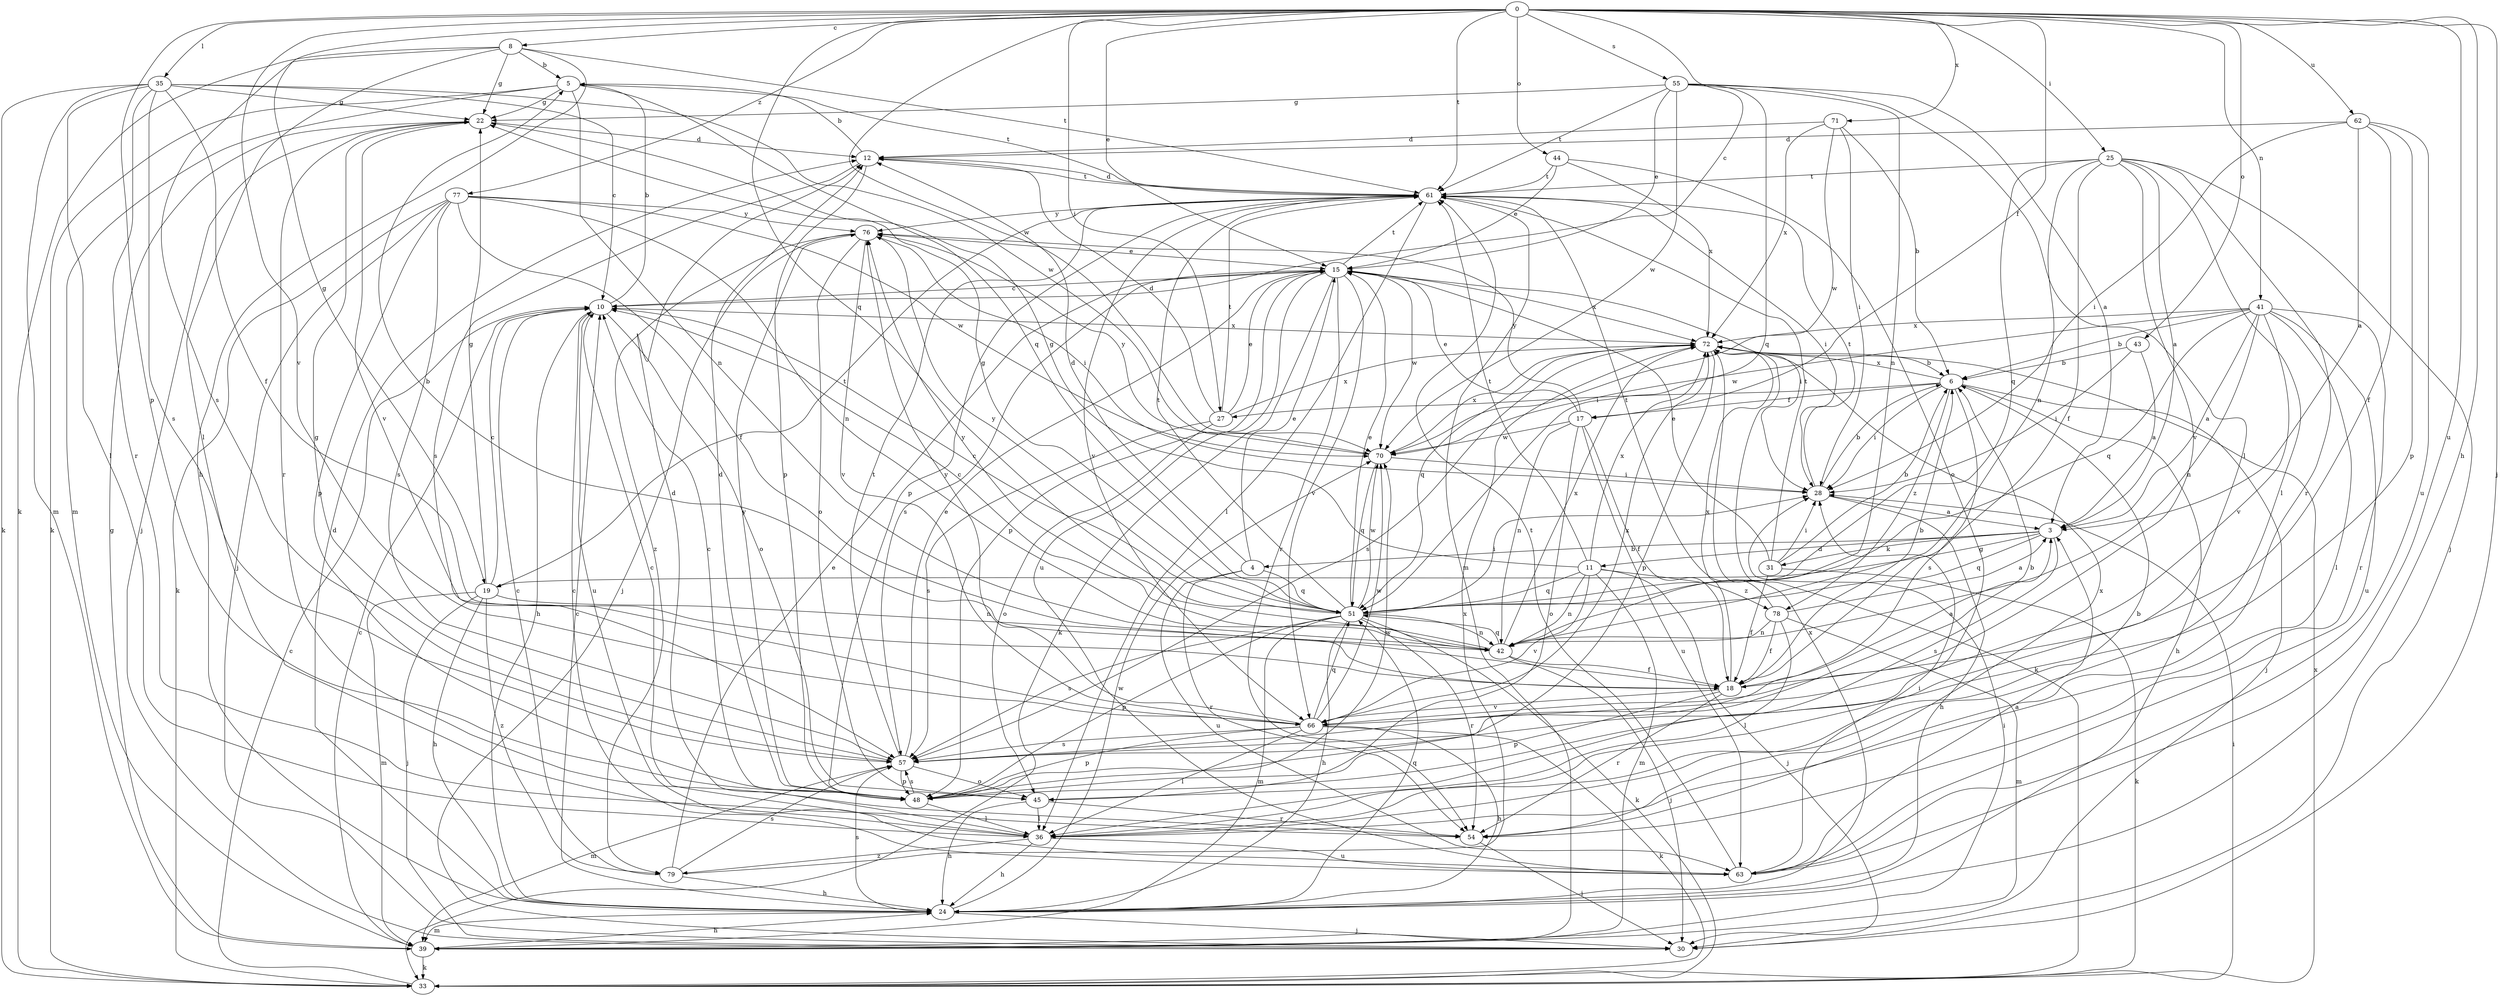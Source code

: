 strict digraph  {
0;
3;
4;
5;
6;
8;
10;
11;
12;
15;
17;
18;
19;
22;
24;
25;
27;
28;
30;
31;
33;
35;
36;
39;
41;
42;
43;
44;
45;
48;
51;
54;
55;
57;
61;
62;
63;
66;
70;
71;
72;
76;
77;
78;
79;
0 -> 8  [label=c];
0 -> 10  [label=c];
0 -> 15  [label=e];
0 -> 17  [label=f];
0 -> 19  [label=g];
0 -> 24  [label=h];
0 -> 25  [label=i];
0 -> 27  [label=i];
0 -> 30  [label=j];
0 -> 35  [label=l];
0 -> 41  [label=n];
0 -> 43  [label=o];
0 -> 44  [label=o];
0 -> 48  [label=p];
0 -> 51  [label=q];
0 -> 55  [label=s];
0 -> 61  [label=t];
0 -> 62  [label=u];
0 -> 63  [label=u];
0 -> 66  [label=v];
0 -> 70  [label=w];
0 -> 71  [label=x];
0 -> 77  [label=z];
3 -> 4  [label=b];
3 -> 11  [label=d];
3 -> 19  [label=g];
3 -> 31  [label=k];
3 -> 51  [label=q];
3 -> 57  [label=s];
4 -> 12  [label=d];
4 -> 15  [label=e];
4 -> 51  [label=q];
4 -> 54  [label=r];
4 -> 63  [label=u];
5 -> 22  [label=g];
5 -> 33  [label=k];
5 -> 39  [label=m];
5 -> 42  [label=n];
5 -> 51  [label=q];
5 -> 61  [label=t];
6 -> 17  [label=f];
6 -> 24  [label=h];
6 -> 27  [label=i];
6 -> 28  [label=i];
6 -> 30  [label=j];
6 -> 57  [label=s];
6 -> 72  [label=x];
6 -> 78  [label=z];
8 -> 5  [label=b];
8 -> 22  [label=g];
8 -> 24  [label=h];
8 -> 33  [label=k];
8 -> 36  [label=l];
8 -> 57  [label=s];
8 -> 61  [label=t];
10 -> 5  [label=b];
10 -> 24  [label=h];
10 -> 45  [label=o];
10 -> 63  [label=u];
10 -> 72  [label=x];
11 -> 22  [label=g];
11 -> 30  [label=j];
11 -> 39  [label=m];
11 -> 42  [label=n];
11 -> 51  [label=q];
11 -> 61  [label=t];
11 -> 66  [label=v];
11 -> 72  [label=x];
11 -> 78  [label=z];
12 -> 5  [label=b];
12 -> 48  [label=p];
12 -> 57  [label=s];
12 -> 61  [label=t];
15 -> 10  [label=c];
15 -> 28  [label=i];
15 -> 33  [label=k];
15 -> 48  [label=p];
15 -> 54  [label=r];
15 -> 57  [label=s];
15 -> 61  [label=t];
15 -> 63  [label=u];
15 -> 66  [label=v];
15 -> 70  [label=w];
15 -> 72  [label=x];
17 -> 15  [label=e];
17 -> 18  [label=f];
17 -> 42  [label=n];
17 -> 45  [label=o];
17 -> 63  [label=u];
17 -> 70  [label=w];
17 -> 76  [label=y];
18 -> 3  [label=a];
18 -> 5  [label=b];
18 -> 6  [label=b];
18 -> 48  [label=p];
18 -> 54  [label=r];
18 -> 66  [label=v];
18 -> 72  [label=x];
19 -> 10  [label=c];
19 -> 22  [label=g];
19 -> 24  [label=h];
19 -> 30  [label=j];
19 -> 39  [label=m];
19 -> 42  [label=n];
19 -> 61  [label=t];
19 -> 79  [label=z];
22 -> 12  [label=d];
22 -> 30  [label=j];
22 -> 54  [label=r];
22 -> 66  [label=v];
24 -> 10  [label=c];
24 -> 12  [label=d];
24 -> 30  [label=j];
24 -> 39  [label=m];
24 -> 51  [label=q];
24 -> 57  [label=s];
24 -> 70  [label=w];
24 -> 72  [label=x];
25 -> 3  [label=a];
25 -> 18  [label=f];
25 -> 30  [label=j];
25 -> 36  [label=l];
25 -> 42  [label=n];
25 -> 51  [label=q];
25 -> 54  [label=r];
25 -> 61  [label=t];
25 -> 66  [label=v];
27 -> 12  [label=d];
27 -> 15  [label=e];
27 -> 45  [label=o];
27 -> 57  [label=s];
27 -> 61  [label=t];
27 -> 72  [label=x];
28 -> 3  [label=a];
28 -> 6  [label=b];
28 -> 24  [label=h];
28 -> 61  [label=t];
31 -> 6  [label=b];
31 -> 15  [label=e];
31 -> 18  [label=f];
31 -> 28  [label=i];
31 -> 33  [label=k];
31 -> 61  [label=t];
33 -> 10  [label=c];
33 -> 28  [label=i];
33 -> 72  [label=x];
35 -> 10  [label=c];
35 -> 18  [label=f];
35 -> 22  [label=g];
35 -> 33  [label=k];
35 -> 36  [label=l];
35 -> 39  [label=m];
35 -> 54  [label=r];
35 -> 57  [label=s];
35 -> 70  [label=w];
36 -> 6  [label=b];
36 -> 10  [label=c];
36 -> 12  [label=d];
36 -> 24  [label=h];
36 -> 63  [label=u];
36 -> 79  [label=z];
39 -> 10  [label=c];
39 -> 22  [label=g];
39 -> 24  [label=h];
39 -> 28  [label=i];
39 -> 33  [label=k];
41 -> 3  [label=a];
41 -> 6  [label=b];
41 -> 36  [label=l];
41 -> 42  [label=n];
41 -> 51  [label=q];
41 -> 54  [label=r];
41 -> 63  [label=u];
41 -> 66  [label=v];
41 -> 70  [label=w];
41 -> 72  [label=x];
42 -> 10  [label=c];
42 -> 18  [label=f];
42 -> 30  [label=j];
42 -> 51  [label=q];
42 -> 72  [label=x];
42 -> 76  [label=y];
43 -> 3  [label=a];
43 -> 6  [label=b];
43 -> 28  [label=i];
44 -> 15  [label=e];
44 -> 45  [label=o];
44 -> 61  [label=t];
44 -> 72  [label=x];
45 -> 24  [label=h];
45 -> 36  [label=l];
45 -> 54  [label=r];
48 -> 10  [label=c];
48 -> 12  [label=d];
48 -> 36  [label=l];
48 -> 57  [label=s];
48 -> 70  [label=w];
48 -> 76  [label=y];
51 -> 10  [label=c];
51 -> 15  [label=e];
51 -> 22  [label=g];
51 -> 24  [label=h];
51 -> 28  [label=i];
51 -> 33  [label=k];
51 -> 39  [label=m];
51 -> 42  [label=n];
51 -> 48  [label=p];
51 -> 54  [label=r];
51 -> 57  [label=s];
51 -> 61  [label=t];
51 -> 70  [label=w];
51 -> 76  [label=y];
54 -> 30  [label=j];
54 -> 72  [label=x];
55 -> 3  [label=a];
55 -> 15  [label=e];
55 -> 22  [label=g];
55 -> 36  [label=l];
55 -> 42  [label=n];
55 -> 51  [label=q];
55 -> 61  [label=t];
55 -> 70  [label=w];
57 -> 6  [label=b];
57 -> 15  [label=e];
57 -> 22  [label=g];
57 -> 39  [label=m];
57 -> 45  [label=o];
57 -> 48  [label=p];
57 -> 61  [label=t];
61 -> 12  [label=d];
61 -> 28  [label=i];
61 -> 36  [label=l];
61 -> 39  [label=m];
61 -> 48  [label=p];
61 -> 66  [label=v];
61 -> 76  [label=y];
62 -> 3  [label=a];
62 -> 12  [label=d];
62 -> 18  [label=f];
62 -> 28  [label=i];
62 -> 48  [label=p];
62 -> 63  [label=u];
63 -> 3  [label=a];
63 -> 10  [label=c];
63 -> 28  [label=i];
63 -> 61  [label=t];
66 -> 24  [label=h];
66 -> 33  [label=k];
66 -> 36  [label=l];
66 -> 48  [label=p];
66 -> 51  [label=q];
66 -> 57  [label=s];
66 -> 70  [label=w];
66 -> 72  [label=x];
66 -> 76  [label=y];
70 -> 28  [label=i];
70 -> 51  [label=q];
70 -> 72  [label=x];
70 -> 76  [label=y];
71 -> 6  [label=b];
71 -> 12  [label=d];
71 -> 28  [label=i];
71 -> 70  [label=w];
71 -> 72  [label=x];
72 -> 6  [label=b];
72 -> 33  [label=k];
72 -> 48  [label=p];
72 -> 51  [label=q];
72 -> 57  [label=s];
76 -> 15  [label=e];
76 -> 28  [label=i];
76 -> 30  [label=j];
76 -> 45  [label=o];
76 -> 66  [label=v];
76 -> 79  [label=z];
77 -> 18  [label=f];
77 -> 30  [label=j];
77 -> 33  [label=k];
77 -> 42  [label=n];
77 -> 48  [label=p];
77 -> 57  [label=s];
77 -> 70  [label=w];
77 -> 76  [label=y];
78 -> 3  [label=a];
78 -> 18  [label=f];
78 -> 36  [label=l];
78 -> 39  [label=m];
78 -> 42  [label=n];
78 -> 61  [label=t];
79 -> 10  [label=c];
79 -> 15  [label=e];
79 -> 24  [label=h];
79 -> 57  [label=s];
79 -> 72  [label=x];
}
